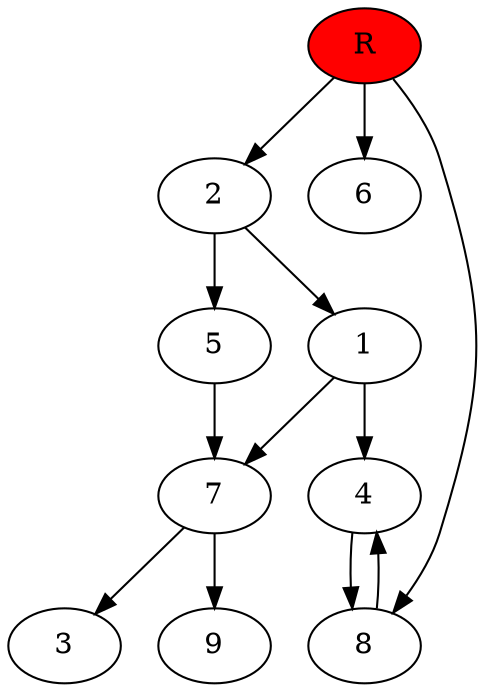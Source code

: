 digraph prb37374 {
	1
	2
	3
	4
	5
	6
	7
	8
	R [fillcolor="#ff0000" style=filled]
	1 -> 4
	1 -> 7
	2 -> 1
	2 -> 5
	4 -> 8
	5 -> 7
	7 -> 3
	7 -> 9
	8 -> 4
	R -> 2
	R -> 6
	R -> 8
}
